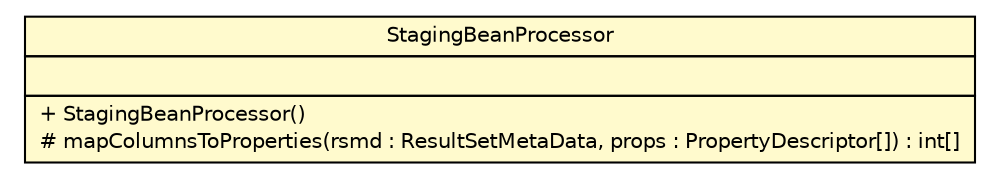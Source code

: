 #!/usr/local/bin/dot
#
# Class diagram 
# Generated by UMLGraph version R5_6-24-gf6e263 (http://www.umlgraph.org/)
#

digraph G {
	edge [fontname="Helvetica",fontsize=10,labelfontname="Helvetica",labelfontsize=10];
	node [fontname="Helvetica",fontsize=10,shape=plaintext];
	nodesep=0.25;
	ranksep=0.5;
	// nl.b3p.brmo.loader.util.StagingBeanProcessor
	c1680 [label=<<table title="nl.b3p.brmo.loader.util.StagingBeanProcessor" border="0" cellborder="1" cellspacing="0" cellpadding="2" port="p" bgcolor="lemonChiffon" href="./StagingBeanProcessor.html">
		<tr><td><table border="0" cellspacing="0" cellpadding="1">
<tr><td align="center" balign="center"> StagingBeanProcessor </td></tr>
		</table></td></tr>
		<tr><td><table border="0" cellspacing="0" cellpadding="1">
<tr><td align="left" balign="left">  </td></tr>
		</table></td></tr>
		<tr><td><table border="0" cellspacing="0" cellpadding="1">
<tr><td align="left" balign="left"> + StagingBeanProcessor() </td></tr>
<tr><td align="left" balign="left"> # mapColumnsToProperties(rsmd : ResultSetMetaData, props : PropertyDescriptor[]) : int[] </td></tr>
		</table></td></tr>
		</table>>, URL="./StagingBeanProcessor.html", fontname="Helvetica", fontcolor="black", fontsize=10.0];
}

